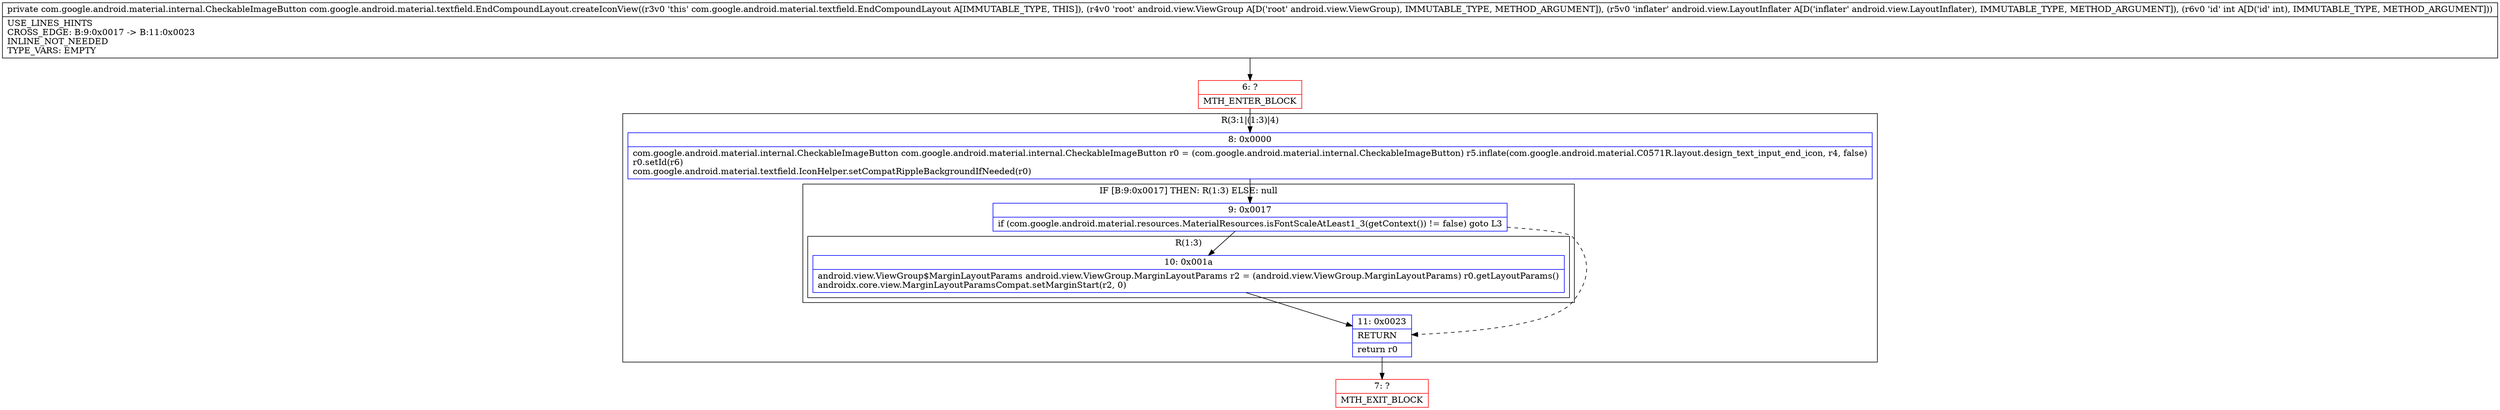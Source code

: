digraph "CFG forcom.google.android.material.textfield.EndCompoundLayout.createIconView(Landroid\/view\/ViewGroup;Landroid\/view\/LayoutInflater;I)Lcom\/google\/android\/material\/internal\/CheckableImageButton;" {
subgraph cluster_Region_1858073705 {
label = "R(3:1|(1:3)|4)";
node [shape=record,color=blue];
Node_8 [shape=record,label="{8\:\ 0x0000|com.google.android.material.internal.CheckableImageButton com.google.android.material.internal.CheckableImageButton r0 = (com.google.android.material.internal.CheckableImageButton) r5.inflate(com.google.android.material.C0571R.layout.design_text_input_end_icon, r4, false)\lr0.setId(r6)\lcom.google.android.material.textfield.IconHelper.setCompatRippleBackgroundIfNeeded(r0)\l}"];
subgraph cluster_IfRegion_2290508 {
label = "IF [B:9:0x0017] THEN: R(1:3) ELSE: null";
node [shape=record,color=blue];
Node_9 [shape=record,label="{9\:\ 0x0017|if (com.google.android.material.resources.MaterialResources.isFontScaleAtLeast1_3(getContext()) != false) goto L3\l}"];
subgraph cluster_Region_949382451 {
label = "R(1:3)";
node [shape=record,color=blue];
Node_10 [shape=record,label="{10\:\ 0x001a|android.view.ViewGroup$MarginLayoutParams android.view.ViewGroup.MarginLayoutParams r2 = (android.view.ViewGroup.MarginLayoutParams) r0.getLayoutParams()\landroidx.core.view.MarginLayoutParamsCompat.setMarginStart(r2, 0)\l}"];
}
}
Node_11 [shape=record,label="{11\:\ 0x0023|RETURN\l|return r0\l}"];
}
Node_6 [shape=record,color=red,label="{6\:\ ?|MTH_ENTER_BLOCK\l}"];
Node_7 [shape=record,color=red,label="{7\:\ ?|MTH_EXIT_BLOCK\l}"];
MethodNode[shape=record,label="{private com.google.android.material.internal.CheckableImageButton com.google.android.material.textfield.EndCompoundLayout.createIconView((r3v0 'this' com.google.android.material.textfield.EndCompoundLayout A[IMMUTABLE_TYPE, THIS]), (r4v0 'root' android.view.ViewGroup A[D('root' android.view.ViewGroup), IMMUTABLE_TYPE, METHOD_ARGUMENT]), (r5v0 'inflater' android.view.LayoutInflater A[D('inflater' android.view.LayoutInflater), IMMUTABLE_TYPE, METHOD_ARGUMENT]), (r6v0 'id' int A[D('id' int), IMMUTABLE_TYPE, METHOD_ARGUMENT]))  | USE_LINES_HINTS\lCROSS_EDGE: B:9:0x0017 \-\> B:11:0x0023\lINLINE_NOT_NEEDED\lTYPE_VARS: EMPTY\l}"];
MethodNode -> Node_6;Node_8 -> Node_9;
Node_9 -> Node_10;
Node_9 -> Node_11[style=dashed];
Node_10 -> Node_11;
Node_11 -> Node_7;
Node_6 -> Node_8;
}

